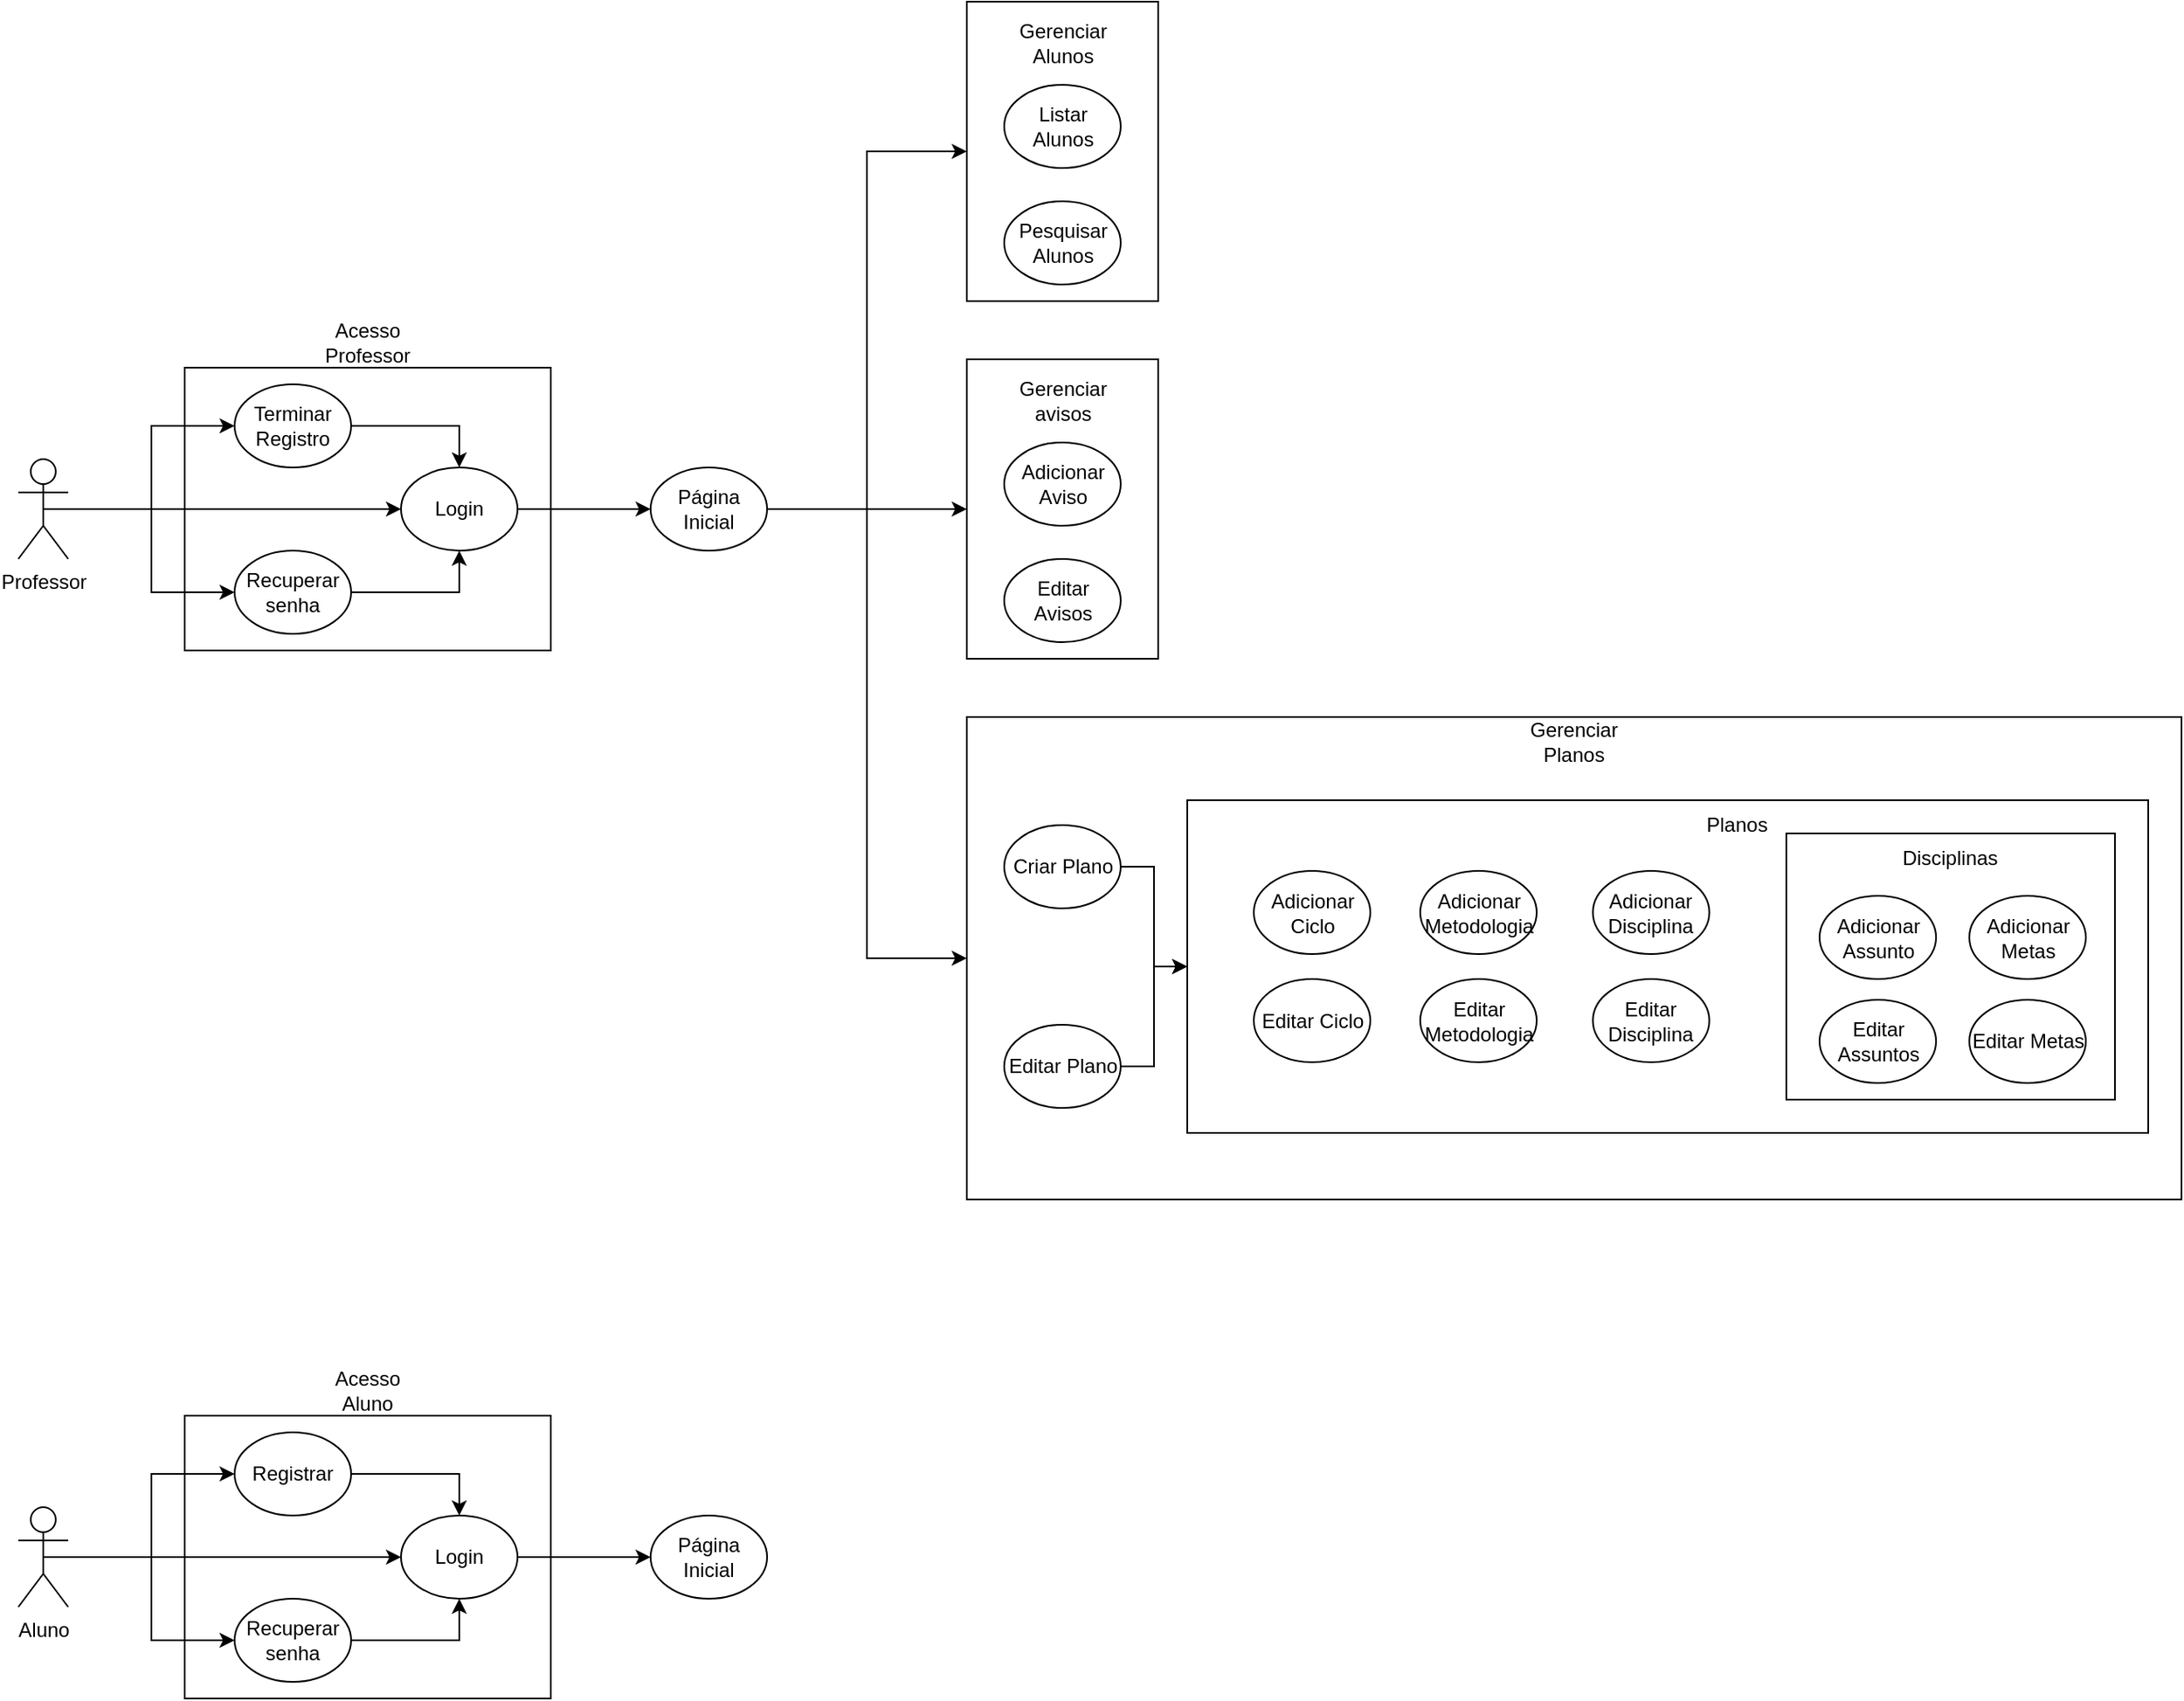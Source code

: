 <mxfile version="22.1.12" type="github">
  <diagram name="Page-1" id="Ii5LSFN_g26JCFgHANII">
    <mxGraphModel dx="1050" dy="1003" grid="1" gridSize="10" guides="1" tooltips="1" connect="1" arrows="1" fold="1" page="0" pageScale="1" pageWidth="850" pageHeight="1100" math="0" shadow="0">
      <root>
        <mxCell id="0" />
        <mxCell id="1" parent="0" />
        <mxCell id="AkYPd5eYIML-W2XD0f_s-34" value="" style="rounded=0;whiteSpace=wrap;html=1;fillColor=none;" vertex="1" parent="1">
          <mxGeometry x="610" y="380" width="730" height="290" as="geometry" />
        </mxCell>
        <mxCell id="AkYPd5eYIML-W2XD0f_s-40" value="" style="rounded=0;whiteSpace=wrap;html=1;fillColor=none;" vertex="1" parent="1">
          <mxGeometry x="742.5" y="430" width="577.5" height="200" as="geometry" />
        </mxCell>
        <mxCell id="AkYPd5eYIML-W2XD0f_s-54" value="" style="rounded=0;whiteSpace=wrap;html=1;fillColor=none;" vertex="1" parent="1">
          <mxGeometry x="1102.5" y="450" width="197.5" height="160" as="geometry" />
        </mxCell>
        <mxCell id="AkYPd5eYIML-W2XD0f_s-32" value="" style="rounded=0;whiteSpace=wrap;html=1;fillColor=none;" vertex="1" parent="1">
          <mxGeometry x="610" y="-50" width="115" height="180" as="geometry" />
        </mxCell>
        <mxCell id="AkYPd5eYIML-W2XD0f_s-9" style="edgeStyle=orthogonalEdgeStyle;rounded=0;orthogonalLoop=1;jettySize=auto;html=1;exitX=0.5;exitY=0.5;exitDx=0;exitDy=0;exitPerimeter=0;entryX=0;entryY=0.5;entryDx=0;entryDy=0;" edge="1" parent="1" source="AkYPd5eYIML-W2XD0f_s-1" target="AkYPd5eYIML-W2XD0f_s-4">
          <mxGeometry relative="1" as="geometry" />
        </mxCell>
        <mxCell id="AkYPd5eYIML-W2XD0f_s-10" style="edgeStyle=orthogonalEdgeStyle;rounded=0;orthogonalLoop=1;jettySize=auto;html=1;exitX=0.5;exitY=0.5;exitDx=0;exitDy=0;exitPerimeter=0;" edge="1" parent="1" source="AkYPd5eYIML-W2XD0f_s-1" target="AkYPd5eYIML-W2XD0f_s-5">
          <mxGeometry relative="1" as="geometry" />
        </mxCell>
        <mxCell id="AkYPd5eYIML-W2XD0f_s-25" style="edgeStyle=orthogonalEdgeStyle;rounded=0;orthogonalLoop=1;jettySize=auto;html=1;exitX=0.5;exitY=0.5;exitDx=0;exitDy=0;exitPerimeter=0;entryX=0;entryY=0.5;entryDx=0;entryDy=0;" edge="1" parent="1" source="AkYPd5eYIML-W2XD0f_s-1" target="AkYPd5eYIML-W2XD0f_s-6">
          <mxGeometry relative="1" as="geometry" />
        </mxCell>
        <mxCell id="AkYPd5eYIML-W2XD0f_s-1" value="Professor&lt;br&gt;" style="shape=umlActor;verticalLabelPosition=bottom;verticalAlign=top;html=1;outlineConnect=0;" vertex="1" parent="1">
          <mxGeometry x="40" y="225" width="30" height="60" as="geometry" />
        </mxCell>
        <mxCell id="AkYPd5eYIML-W2XD0f_s-3" value="" style="rounded=0;whiteSpace=wrap;html=1;fillColor=none;" vertex="1" parent="1">
          <mxGeometry x="140" y="170" width="220" height="170" as="geometry" />
        </mxCell>
        <mxCell id="AkYPd5eYIML-W2XD0f_s-8" style="edgeStyle=orthogonalEdgeStyle;rounded=0;orthogonalLoop=1;jettySize=auto;html=1;exitX=1;exitY=0.5;exitDx=0;exitDy=0;entryX=0.5;entryY=0;entryDx=0;entryDy=0;" edge="1" parent="1" source="AkYPd5eYIML-W2XD0f_s-4" target="AkYPd5eYIML-W2XD0f_s-6">
          <mxGeometry relative="1" as="geometry" />
        </mxCell>
        <mxCell id="AkYPd5eYIML-W2XD0f_s-4" value="Terminar Registro" style="ellipse;whiteSpace=wrap;html=1;" vertex="1" parent="1">
          <mxGeometry x="170" y="180" width="70" height="50" as="geometry" />
        </mxCell>
        <mxCell id="AkYPd5eYIML-W2XD0f_s-7" style="edgeStyle=orthogonalEdgeStyle;rounded=0;orthogonalLoop=1;jettySize=auto;html=1;exitX=1;exitY=0.5;exitDx=0;exitDy=0;entryX=0.5;entryY=1;entryDx=0;entryDy=0;" edge="1" parent="1" source="AkYPd5eYIML-W2XD0f_s-5" target="AkYPd5eYIML-W2XD0f_s-6">
          <mxGeometry relative="1" as="geometry" />
        </mxCell>
        <mxCell id="AkYPd5eYIML-W2XD0f_s-5" value="Recuperar senha" style="ellipse;whiteSpace=wrap;html=1;" vertex="1" parent="1">
          <mxGeometry x="170" y="280" width="70" height="50" as="geometry" />
        </mxCell>
        <mxCell id="AkYPd5eYIML-W2XD0f_s-24" style="edgeStyle=orthogonalEdgeStyle;rounded=0;orthogonalLoop=1;jettySize=auto;html=1;exitX=1;exitY=0.5;exitDx=0;exitDy=0;entryX=0;entryY=0.5;entryDx=0;entryDy=0;" edge="1" parent="1" source="AkYPd5eYIML-W2XD0f_s-6" target="AkYPd5eYIML-W2XD0f_s-23">
          <mxGeometry relative="1" as="geometry" />
        </mxCell>
        <mxCell id="AkYPd5eYIML-W2XD0f_s-6" value="Login&lt;br&gt;" style="ellipse;whiteSpace=wrap;html=1;" vertex="1" parent="1">
          <mxGeometry x="270" y="230" width="70" height="50" as="geometry" />
        </mxCell>
        <mxCell id="AkYPd5eYIML-W2XD0f_s-11" value="" style="rounded=0;whiteSpace=wrap;html=1;fillColor=none;" vertex="1" parent="1">
          <mxGeometry x="140" y="800" width="220" height="170" as="geometry" />
        </mxCell>
        <mxCell id="AkYPd5eYIML-W2XD0f_s-12" style="edgeStyle=orthogonalEdgeStyle;rounded=0;orthogonalLoop=1;jettySize=auto;html=1;exitX=1;exitY=0.5;exitDx=0;exitDy=0;entryX=0.5;entryY=0;entryDx=0;entryDy=0;" edge="1" parent="1" source="AkYPd5eYIML-W2XD0f_s-13" target="AkYPd5eYIML-W2XD0f_s-16">
          <mxGeometry relative="1" as="geometry" />
        </mxCell>
        <mxCell id="AkYPd5eYIML-W2XD0f_s-13" value="Registrar" style="ellipse;whiteSpace=wrap;html=1;" vertex="1" parent="1">
          <mxGeometry x="170" y="810" width="70" height="50" as="geometry" />
        </mxCell>
        <mxCell id="AkYPd5eYIML-W2XD0f_s-14" style="edgeStyle=orthogonalEdgeStyle;rounded=0;orthogonalLoop=1;jettySize=auto;html=1;exitX=1;exitY=0.5;exitDx=0;exitDy=0;entryX=0.5;entryY=1;entryDx=0;entryDy=0;" edge="1" parent="1" source="AkYPd5eYIML-W2XD0f_s-15" target="AkYPd5eYIML-W2XD0f_s-16">
          <mxGeometry relative="1" as="geometry" />
        </mxCell>
        <mxCell id="AkYPd5eYIML-W2XD0f_s-15" value="Recuperar senha" style="ellipse;whiteSpace=wrap;html=1;" vertex="1" parent="1">
          <mxGeometry x="170" y="910" width="70" height="50" as="geometry" />
        </mxCell>
        <mxCell id="AkYPd5eYIML-W2XD0f_s-28" style="edgeStyle=orthogonalEdgeStyle;rounded=0;orthogonalLoop=1;jettySize=auto;html=1;exitX=1;exitY=0.5;exitDx=0;exitDy=0;entryX=0;entryY=0.5;entryDx=0;entryDy=0;" edge="1" parent="1" source="AkYPd5eYIML-W2XD0f_s-16" target="AkYPd5eYIML-W2XD0f_s-27">
          <mxGeometry relative="1" as="geometry" />
        </mxCell>
        <mxCell id="AkYPd5eYIML-W2XD0f_s-16" value="Login&lt;br&gt;" style="ellipse;whiteSpace=wrap;html=1;" vertex="1" parent="1">
          <mxGeometry x="270" y="860" width="70" height="50" as="geometry" />
        </mxCell>
        <mxCell id="AkYPd5eYIML-W2XD0f_s-18" style="edgeStyle=orthogonalEdgeStyle;rounded=0;orthogonalLoop=1;jettySize=auto;html=1;exitX=0.5;exitY=0.5;exitDx=0;exitDy=0;exitPerimeter=0;entryX=0;entryY=0.5;entryDx=0;entryDy=0;" edge="1" parent="1" source="AkYPd5eYIML-W2XD0f_s-17" target="AkYPd5eYIML-W2XD0f_s-13">
          <mxGeometry relative="1" as="geometry" />
        </mxCell>
        <mxCell id="AkYPd5eYIML-W2XD0f_s-19" style="edgeStyle=orthogonalEdgeStyle;rounded=0;orthogonalLoop=1;jettySize=auto;html=1;exitX=0.5;exitY=0.5;exitDx=0;exitDy=0;exitPerimeter=0;entryX=0;entryY=0.5;entryDx=0;entryDy=0;" edge="1" parent="1" source="AkYPd5eYIML-W2XD0f_s-17" target="AkYPd5eYIML-W2XD0f_s-15">
          <mxGeometry relative="1" as="geometry" />
        </mxCell>
        <mxCell id="AkYPd5eYIML-W2XD0f_s-26" style="edgeStyle=orthogonalEdgeStyle;rounded=0;orthogonalLoop=1;jettySize=auto;html=1;exitX=0.5;exitY=0.5;exitDx=0;exitDy=0;exitPerimeter=0;entryX=0;entryY=0.5;entryDx=0;entryDy=0;" edge="1" parent="1" source="AkYPd5eYIML-W2XD0f_s-17" target="AkYPd5eYIML-W2XD0f_s-16">
          <mxGeometry relative="1" as="geometry" />
        </mxCell>
        <mxCell id="AkYPd5eYIML-W2XD0f_s-17" value="Aluno" style="shape=umlActor;verticalLabelPosition=bottom;verticalAlign=top;html=1;outlineConnect=0;" vertex="1" parent="1">
          <mxGeometry x="40" y="855" width="30" height="60" as="geometry" />
        </mxCell>
        <mxCell id="AkYPd5eYIML-W2XD0f_s-20" value="Acesso Aluno" style="text;html=1;strokeColor=none;fillColor=none;align=center;verticalAlign=middle;whiteSpace=wrap;rounded=0;" vertex="1" parent="1">
          <mxGeometry x="220" y="770" width="60" height="30" as="geometry" />
        </mxCell>
        <mxCell id="AkYPd5eYIML-W2XD0f_s-21" value="Acesso Professor" style="text;html=1;strokeColor=none;fillColor=none;align=center;verticalAlign=middle;whiteSpace=wrap;rounded=0;" vertex="1" parent="1">
          <mxGeometry x="220" y="140" width="60" height="30" as="geometry" />
        </mxCell>
        <mxCell id="AkYPd5eYIML-W2XD0f_s-56" style="edgeStyle=orthogonalEdgeStyle;rounded=0;orthogonalLoop=1;jettySize=auto;html=1;exitX=1;exitY=0.5;exitDx=0;exitDy=0;entryX=0;entryY=0.5;entryDx=0;entryDy=0;" edge="1" parent="1" source="AkYPd5eYIML-W2XD0f_s-23" target="AkYPd5eYIML-W2XD0f_s-34">
          <mxGeometry relative="1" as="geometry" />
        </mxCell>
        <mxCell id="AkYPd5eYIML-W2XD0f_s-62" style="edgeStyle=orthogonalEdgeStyle;rounded=0;orthogonalLoop=1;jettySize=auto;html=1;exitX=1;exitY=0.5;exitDx=0;exitDy=0;entryX=0;entryY=0.5;entryDx=0;entryDy=0;" edge="1" parent="1" source="AkYPd5eYIML-W2XD0f_s-23" target="AkYPd5eYIML-W2XD0f_s-32">
          <mxGeometry relative="1" as="geometry" />
        </mxCell>
        <mxCell id="AkYPd5eYIML-W2XD0f_s-67" style="edgeStyle=orthogonalEdgeStyle;rounded=0;orthogonalLoop=1;jettySize=auto;html=1;exitX=1;exitY=0.5;exitDx=0;exitDy=0;entryX=0;entryY=0.5;entryDx=0;entryDy=0;" edge="1" parent="1" source="AkYPd5eYIML-W2XD0f_s-23" target="AkYPd5eYIML-W2XD0f_s-63">
          <mxGeometry relative="1" as="geometry" />
        </mxCell>
        <mxCell id="AkYPd5eYIML-W2XD0f_s-23" value="Página Inicial" style="ellipse;whiteSpace=wrap;html=1;" vertex="1" parent="1">
          <mxGeometry x="420" y="230" width="70" height="50" as="geometry" />
        </mxCell>
        <mxCell id="AkYPd5eYIML-W2XD0f_s-27" value="Página Inicial" style="ellipse;whiteSpace=wrap;html=1;" vertex="1" parent="1">
          <mxGeometry x="420" y="860" width="70" height="50" as="geometry" />
        </mxCell>
        <mxCell id="AkYPd5eYIML-W2XD0f_s-29" value="Listar Alunos" style="ellipse;whiteSpace=wrap;html=1;" vertex="1" parent="1">
          <mxGeometry x="632.5" width="70" height="50" as="geometry" />
        </mxCell>
        <mxCell id="AkYPd5eYIML-W2XD0f_s-30" value="Pesquisar Alunos" style="ellipse;whiteSpace=wrap;html=1;" vertex="1" parent="1">
          <mxGeometry x="632.5" y="70" width="70" height="50" as="geometry" />
        </mxCell>
        <mxCell id="AkYPd5eYIML-W2XD0f_s-53" style="edgeStyle=orthogonalEdgeStyle;rounded=0;orthogonalLoop=1;jettySize=auto;html=1;exitX=1;exitY=0.5;exitDx=0;exitDy=0;entryX=0;entryY=0.5;entryDx=0;entryDy=0;" edge="1" parent="1" source="AkYPd5eYIML-W2XD0f_s-31" target="AkYPd5eYIML-W2XD0f_s-40">
          <mxGeometry relative="1" as="geometry" />
        </mxCell>
        <mxCell id="AkYPd5eYIML-W2XD0f_s-31" value="Criar Plano" style="ellipse;whiteSpace=wrap;html=1;" vertex="1" parent="1">
          <mxGeometry x="632.5" y="445" width="70" height="50" as="geometry" />
        </mxCell>
        <mxCell id="AkYPd5eYIML-W2XD0f_s-33" value="Gerenciar Alunos" style="text;html=1;strokeColor=none;fillColor=none;align=center;verticalAlign=middle;whiteSpace=wrap;rounded=0;" vertex="1" parent="1">
          <mxGeometry x="637.5" y="-40" width="60" height="30" as="geometry" />
        </mxCell>
        <mxCell id="AkYPd5eYIML-W2XD0f_s-35" value="Gerenciar Planos" style="text;html=1;strokeColor=none;fillColor=none;align=center;verticalAlign=middle;whiteSpace=wrap;rounded=0;" vertex="1" parent="1">
          <mxGeometry x="945" y="380" width="60" height="30" as="geometry" />
        </mxCell>
        <mxCell id="AkYPd5eYIML-W2XD0f_s-44" style="edgeStyle=orthogonalEdgeStyle;rounded=0;orthogonalLoop=1;jettySize=auto;html=1;exitX=1;exitY=0.5;exitDx=0;exitDy=0;entryX=0;entryY=0.5;entryDx=0;entryDy=0;" edge="1" parent="1" source="AkYPd5eYIML-W2XD0f_s-37" target="AkYPd5eYIML-W2XD0f_s-40">
          <mxGeometry relative="1" as="geometry" />
        </mxCell>
        <mxCell id="AkYPd5eYIML-W2XD0f_s-37" value="Editar Plano" style="ellipse;whiteSpace=wrap;html=1;" vertex="1" parent="1">
          <mxGeometry x="632.5" y="565" width="70" height="50" as="geometry" />
        </mxCell>
        <mxCell id="AkYPd5eYIML-W2XD0f_s-41" value="Adicionar Ciclo&lt;br&gt;" style="ellipse;whiteSpace=wrap;html=1;" vertex="1" parent="1">
          <mxGeometry x="782.5" y="472.5" width="70" height="50" as="geometry" />
        </mxCell>
        <mxCell id="AkYPd5eYIML-W2XD0f_s-42" value="Editar&amp;nbsp;Ciclo" style="ellipse;whiteSpace=wrap;html=1;" vertex="1" parent="1">
          <mxGeometry x="782.5" y="537.5" width="70" height="50" as="geometry" />
        </mxCell>
        <mxCell id="AkYPd5eYIML-W2XD0f_s-43" value="Planos" style="text;html=1;strokeColor=none;fillColor=none;align=center;verticalAlign=middle;whiteSpace=wrap;rounded=0;" vertex="1" parent="1">
          <mxGeometry x="1042.5" y="430" width="60" height="30" as="geometry" />
        </mxCell>
        <mxCell id="AkYPd5eYIML-W2XD0f_s-48" value="Adicionar Metodologia" style="ellipse;whiteSpace=wrap;html=1;" vertex="1" parent="1">
          <mxGeometry x="882.5" y="472.5" width="70" height="50" as="geometry" />
        </mxCell>
        <mxCell id="AkYPd5eYIML-W2XD0f_s-49" value="Editar Metodologia" style="ellipse;whiteSpace=wrap;html=1;" vertex="1" parent="1">
          <mxGeometry x="882.5" y="537.5" width="70" height="50" as="geometry" />
        </mxCell>
        <mxCell id="AkYPd5eYIML-W2XD0f_s-51" value="Adicionar Disciplina" style="ellipse;whiteSpace=wrap;html=1;" vertex="1" parent="1">
          <mxGeometry x="986.25" y="472.5" width="70" height="50" as="geometry" />
        </mxCell>
        <mxCell id="AkYPd5eYIML-W2XD0f_s-52" value="Editar Disciplina" style="ellipse;whiteSpace=wrap;html=1;" vertex="1" parent="1">
          <mxGeometry x="986.25" y="537.5" width="70" height="50" as="geometry" />
        </mxCell>
        <mxCell id="AkYPd5eYIML-W2XD0f_s-55" value="Adicionar Assunto" style="ellipse;whiteSpace=wrap;html=1;" vertex="1" parent="1">
          <mxGeometry x="1122.5" y="487.5" width="70" height="50" as="geometry" />
        </mxCell>
        <mxCell id="AkYPd5eYIML-W2XD0f_s-58" value="Editar Assuntos" style="ellipse;whiteSpace=wrap;html=1;" vertex="1" parent="1">
          <mxGeometry x="1122.5" y="550" width="70" height="50" as="geometry" />
        </mxCell>
        <mxCell id="AkYPd5eYIML-W2XD0f_s-59" value="Adicionar Metas" style="ellipse;whiteSpace=wrap;html=1;" vertex="1" parent="1">
          <mxGeometry x="1212.5" y="487.5" width="70" height="50" as="geometry" />
        </mxCell>
        <mxCell id="AkYPd5eYIML-W2XD0f_s-60" value="Editar Metas" style="ellipse;whiteSpace=wrap;html=1;" vertex="1" parent="1">
          <mxGeometry x="1212.5" y="550" width="70" height="50" as="geometry" />
        </mxCell>
        <mxCell id="AkYPd5eYIML-W2XD0f_s-61" value="Disciplinas" style="text;html=1;strokeColor=none;fillColor=none;align=center;verticalAlign=middle;whiteSpace=wrap;rounded=0;" vertex="1" parent="1">
          <mxGeometry x="1171.25" y="450" width="60" height="30" as="geometry" />
        </mxCell>
        <mxCell id="AkYPd5eYIML-W2XD0f_s-63" value="" style="rounded=0;whiteSpace=wrap;html=1;fillColor=none;" vertex="1" parent="1">
          <mxGeometry x="610" y="165" width="115" height="180" as="geometry" />
        </mxCell>
        <mxCell id="AkYPd5eYIML-W2XD0f_s-64" value="Adicionar Aviso" style="ellipse;whiteSpace=wrap;html=1;" vertex="1" parent="1">
          <mxGeometry x="632.5" y="215" width="70" height="50" as="geometry" />
        </mxCell>
        <mxCell id="AkYPd5eYIML-W2XD0f_s-65" value="Editar Avisos" style="ellipse;whiteSpace=wrap;html=1;" vertex="1" parent="1">
          <mxGeometry x="632.5" y="285" width="70" height="50" as="geometry" />
        </mxCell>
        <mxCell id="AkYPd5eYIML-W2XD0f_s-66" value="Gerenciar avisos" style="text;html=1;strokeColor=none;fillColor=none;align=center;verticalAlign=middle;whiteSpace=wrap;rounded=0;" vertex="1" parent="1">
          <mxGeometry x="637.5" y="175" width="60" height="30" as="geometry" />
        </mxCell>
      </root>
    </mxGraphModel>
  </diagram>
</mxfile>
